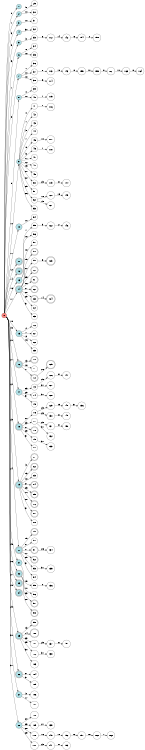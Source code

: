 digraph APTA {
__start0 [label="" shape="none"];

rankdir=LR;
size="8,5";

s0 [style="filled", color="black", fillcolor="#ff817b" shape="circle", label="0"];
s1 [style="filled", color="black", fillcolor="powderblue" shape="circle", label="1"];
s2 [style="filled", color="black", fillcolor="powderblue" shape="circle", label="2"];
s3 [style="filled", color="black", fillcolor="powderblue" shape="circle", label="3"];
s4 [style="filled", color="black", fillcolor="powderblue" shape="circle", label="4"];
s5 [style="filled", color="black", fillcolor="powderblue" shape="circle", label="5"];
s6 [style="filled", color="black", fillcolor="powderblue" shape="circle", label="6"];
s7 [style="filled", color="black", fillcolor="powderblue" shape="circle", label="7"];
s8 [style="filled", color="black", fillcolor="powderblue" shape="circle", label="8"];
s9 [style="filled", color="black", fillcolor="powderblue" shape="circle", label="9"];
s10 [style="filled", color="black", fillcolor="powderblue" shape="circle", label="10"];
s11 [style="rounded,filled", color="black", fillcolor="powderblue" shape="doublecircle", label="11"];
s12 [style="rounded,filled", color="black", fillcolor="powderblue" shape="doublecircle", label="12"];
s13 [style="filled", color="black", fillcolor="powderblue" shape="circle", label="13"];
s14 [style="rounded,filled", color="black", fillcolor="powderblue" shape="doublecircle", label="14"];
s15 [style="filled", color="black", fillcolor="powderblue" shape="circle", label="15"];
s16 [style="rounded,filled", color="black", fillcolor="powderblue" shape="doublecircle", label="16"];
s17 [style="filled", color="black", fillcolor="powderblue" shape="circle", label="17"];
s18 [style="rounded,filled", color="black", fillcolor="powderblue" shape="doublecircle", label="18"];
s19 [style="rounded,filled", color="black", fillcolor="powderblue" shape="doublecircle", label="19"];
s20 [style="rounded,filled", color="black", fillcolor="powderblue" shape="doublecircle", label="20"];
s21 [style="filled", color="black", fillcolor="powderblue" shape="circle", label="21"];
s22 [style="rounded,filled", color="black", fillcolor="powderblue" shape="doublecircle", label="22"];
s23 [style="rounded,filled", color="black", fillcolor="powderblue" shape="doublecircle", label="23"];
s24 [style="rounded,filled", color="black", fillcolor="powderblue" shape="doublecircle", label="24"];
s25 [style="rounded,filled", color="black", fillcolor="powderblue" shape="doublecircle", label="25"];
s26 [style="rounded,filled", color="black", fillcolor="powderblue" shape="doublecircle", label="26"];
s27 [style="filled", color="black", fillcolor="powderblue" shape="circle", label="27"];
s28 [style="filled", color="black", fillcolor="powderblue" shape="circle", label="28"];
s29 [style="filled", color="black", fillcolor="white" shape="circle", label="29"];
s30 [style="filled", color="black", fillcolor="white" shape="circle", label="30"];
s31 [style="filled", color="black", fillcolor="white" shape="circle", label="31"];
s32 [style="filled", color="black", fillcolor="white" shape="circle", label="32"];
s33 [style="filled", color="black", fillcolor="white" shape="circle", label="33"];
s34 [style="filled", color="black", fillcolor="white" shape="circle", label="34"];
s35 [style="filled", color="black", fillcolor="white" shape="circle", label="35"];
s36 [style="filled", color="black", fillcolor="white" shape="circle", label="36"];
s37 [style="filled", color="black", fillcolor="white" shape="circle", label="37"];
s38 [style="filled", color="black", fillcolor="white" shape="circle", label="38"];
s39 [style="filled", color="black", fillcolor="white" shape="circle", label="39"];
s40 [style="filled", color="black", fillcolor="white" shape="circle", label="40"];
s41 [style="filled", color="black", fillcolor="white" shape="circle", label="41"];
s42 [style="filled", color="black", fillcolor="white" shape="circle", label="42"];
s43 [style="filled", color="black", fillcolor="white" shape="circle", label="43"];
s44 [style="filled", color="black", fillcolor="white" shape="circle", label="44"];
s45 [style="filled", color="black", fillcolor="white" shape="circle", label="45"];
s46 [style="filled", color="black", fillcolor="white" shape="circle", label="46"];
s47 [style="filled", color="black", fillcolor="white" shape="circle", label="47"];
s48 [style="filled", color="black", fillcolor="white" shape="circle", label="48"];
s49 [style="filled", color="black", fillcolor="white" shape="circle", label="49"];
s50 [style="filled", color="black", fillcolor="white" shape="circle", label="50"];
s51 [style="filled", color="black", fillcolor="white" shape="circle", label="51"];
s52 [style="filled", color="black", fillcolor="white" shape="circle", label="52"];
s53 [style="filled", color="black", fillcolor="white" shape="circle", label="53"];
s54 [style="filled", color="black", fillcolor="white" shape="circle", label="54"];
s55 [style="filled", color="black", fillcolor="white" shape="circle", label="55"];
s56 [style="filled", color="black", fillcolor="white" shape="circle", label="56"];
s57 [style="filled", color="black", fillcolor="white" shape="circle", label="57"];
s58 [style="rounded,filled", color="black", fillcolor="white" shape="doublecircle", label="58"];
s59 [style="filled", color="black", fillcolor="white" shape="circle", label="59"];
s60 [style="rounded,filled", color="black", fillcolor="white" shape="doublecircle", label="60"];
s61 [style="rounded,filled", color="black", fillcolor="white" shape="doublecircle", label="61"];
s62 [style="rounded,filled", color="black", fillcolor="white" shape="doublecircle", label="62"];
s63 [style="rounded,filled", color="black", fillcolor="white" shape="doublecircle", label="63"];
s64 [style="filled", color="black", fillcolor="white" shape="circle", label="64"];
s65 [style="filled", color="black", fillcolor="white" shape="circle", label="65"];
s66 [style="filled", color="black", fillcolor="white" shape="circle", label="66"];
s67 [style="filled", color="black", fillcolor="white" shape="circle", label="67"];
s68 [style="filled", color="black", fillcolor="white" shape="circle", label="68"];
s69 [style="filled", color="black", fillcolor="white" shape="circle", label="69"];
s70 [style="rounded,filled", color="black", fillcolor="white" shape="doublecircle", label="70"];
s71 [style="filled", color="black", fillcolor="white" shape="circle", label="71"];
s72 [style="rounded,filled", color="black", fillcolor="white" shape="doublecircle", label="72"];
s73 [style="filled", color="black", fillcolor="white" shape="circle", label="73"];
s74 [style="filled", color="black", fillcolor="white" shape="circle", label="74"];
s75 [style="filled", color="black", fillcolor="white" shape="circle", label="75"];
s76 [style="filled", color="black", fillcolor="white" shape="circle", label="76"];
s77 [style="filled", color="black", fillcolor="white" shape="circle", label="77"];
s78 [style="rounded,filled", color="black", fillcolor="white" shape="doublecircle", label="78"];
s79 [style="filled", color="black", fillcolor="white" shape="circle", label="79"];
s80 [style="filled", color="black", fillcolor="white" shape="circle", label="80"];
s81 [style="rounded,filled", color="black", fillcolor="white" shape="doublecircle", label="81"];
s82 [style="rounded,filled", color="black", fillcolor="white" shape="doublecircle", label="82"];
s83 [style="filled", color="black", fillcolor="white" shape="circle", label="83"];
s84 [style="rounded,filled", color="black", fillcolor="white" shape="doublecircle", label="84"];
s85 [style="rounded,filled", color="black", fillcolor="white" shape="doublecircle", label="85"];
s86 [style="rounded,filled", color="black", fillcolor="white" shape="doublecircle", label="86"];
s87 [style="rounded,filled", color="black", fillcolor="white" shape="doublecircle", label="87"];
s88 [style="filled", color="black", fillcolor="white" shape="circle", label="88"];
s89 [style="rounded,filled", color="black", fillcolor="white" shape="doublecircle", label="89"];
s90 [style="filled", color="black", fillcolor="white" shape="circle", label="90"];
s91 [style="rounded,filled", color="black", fillcolor="white" shape="doublecircle", label="91"];
s92 [style="rounded,filled", color="black", fillcolor="white" shape="doublecircle", label="92"];
s93 [style="filled", color="black", fillcolor="white" shape="circle", label="93"];
s94 [style="filled", color="black", fillcolor="white" shape="circle", label="94"];
s95 [style="filled", color="black", fillcolor="white" shape="circle", label="95"];
s96 [style="filled", color="black", fillcolor="white" shape="circle", label="96"];
s97 [style="rounded,filled", color="black", fillcolor="white" shape="doublecircle", label="97"];
s98 [style="rounded,filled", color="black", fillcolor="white" shape="doublecircle", label="98"];
s99 [style="rounded,filled", color="black", fillcolor="white" shape="doublecircle", label="99"];
s100 [style="rounded,filled", color="black", fillcolor="white" shape="doublecircle", label="100"];
s101 [style="filled", color="black", fillcolor="white" shape="circle", label="101"];
s102 [style="filled", color="black", fillcolor="white" shape="circle", label="102"];
s103 [style="filled", color="black", fillcolor="white" shape="circle", label="103"];
s104 [style="filled", color="black", fillcolor="white" shape="circle", label="104"];
s105 [style="filled", color="black", fillcolor="white" shape="circle", label="105"];
s106 [style="filled", color="black", fillcolor="white" shape="circle", label="106"];
s107 [style="filled", color="black", fillcolor="white" shape="circle", label="107"];
s108 [style="filled", color="black", fillcolor="white" shape="circle", label="108"];
s109 [style="filled", color="black", fillcolor="white" shape="circle", label="109"];
s110 [style="filled", color="black", fillcolor="white" shape="circle", label="110"];
s111 [style="filled", color="black", fillcolor="white" shape="circle", label="111"];
s112 [style="filled", color="black", fillcolor="white" shape="circle", label="112"];
s113 [style="filled", color="black", fillcolor="white" shape="circle", label="113"];
s114 [style="filled", color="black", fillcolor="white" shape="circle", label="114"];
s115 [style="filled", color="black", fillcolor="white" shape="circle", label="115"];
s116 [style="filled", color="black", fillcolor="white" shape="circle", label="116"];
s117 [style="filled", color="black", fillcolor="white" shape="circle", label="117"];
s118 [style="filled", color="black", fillcolor="white" shape="circle", label="118"];
s119 [style="filled", color="black", fillcolor="white" shape="circle", label="119"];
s120 [style="filled", color="black", fillcolor="white" shape="circle", label="120"];
s121 [style="filled", color="black", fillcolor="white" shape="circle", label="121"];
s122 [style="filled", color="black", fillcolor="white" shape="circle", label="122"];
s123 [style="rounded,filled", color="black", fillcolor="white" shape="doublecircle", label="123"];
s124 [style="rounded,filled", color="black", fillcolor="white" shape="doublecircle", label="124"];
s125 [style="rounded,filled", color="black", fillcolor="white" shape="doublecircle", label="125"];
s126 [style="filled", color="black", fillcolor="white" shape="circle", label="126"];
s127 [style="filled", color="black", fillcolor="white" shape="circle", label="127"];
s128 [style="filled", color="black", fillcolor="white" shape="circle", label="128"];
s129 [style="filled", color="black", fillcolor="white" shape="circle", label="129"];
s130 [style="filled", color="black", fillcolor="white" shape="circle", label="130"];
s131 [style="filled", color="black", fillcolor="white" shape="circle", label="131"];
s132 [style="filled", color="black", fillcolor="white" shape="circle", label="132"];
s133 [style="filled", color="black", fillcolor="white" shape="circle", label="133"];
s134 [style="filled", color="black", fillcolor="white" shape="circle", label="134"];
s135 [style="filled", color="black", fillcolor="white" shape="circle", label="135"];
s136 [style="filled", color="black", fillcolor="white" shape="circle", label="136"];
s137 [style="filled", color="black", fillcolor="white" shape="circle", label="137"];
s138 [style="filled", color="black", fillcolor="white" shape="circle", label="138"];
s139 [style="filled", color="black", fillcolor="white" shape="circle", label="139"];
s140 [style="filled", color="black", fillcolor="white" shape="circle", label="140"];
s141 [style="filled", color="black", fillcolor="white" shape="circle", label="141"];
s142 [style="filled", color="black", fillcolor="white" shape="circle", label="142"];
s143 [style="filled", color="black", fillcolor="white" shape="circle", label="143"];
s144 [style="filled", color="black", fillcolor="white" shape="circle", label="144"];
s145 [style="filled", color="black", fillcolor="white" shape="circle", label="145"];
s146 [style="filled", color="black", fillcolor="white" shape="circle", label="146"];
s147 [style="filled", color="black", fillcolor="white" shape="circle", label="147"];
s148 [style="filled", color="black", fillcolor="white" shape="circle", label="148"];
s149 [style="filled", color="black", fillcolor="white" shape="circle", label="149"];
s150 [style="filled", color="black", fillcolor="white" shape="circle", label="150"];
s151 [style="filled", color="black", fillcolor="white" shape="circle", label="151"];
s152 [style="filled", color="black", fillcolor="white" shape="circle", label="152"];
s153 [style="filled", color="black", fillcolor="white" shape="circle", label="153"];
s154 [style="filled", color="black", fillcolor="white" shape="circle", label="154"];
s155 [style="filled", color="black", fillcolor="white" shape="circle", label="155"];
s156 [style="filled", color="black", fillcolor="white" shape="circle", label="156"];
s157 [style="filled", color="black", fillcolor="white" shape="circle", label="157"];
s158 [style="filled", color="black", fillcolor="white" shape="circle", label="158"];
s159 [style="filled", color="black", fillcolor="white" shape="circle", label="159"];
s160 [style="filled", color="black", fillcolor="white" shape="circle", label="160"];
s161 [style="filled", color="black", fillcolor="white" shape="circle", label="161"];
s162 [style="filled", color="black", fillcolor="white" shape="circle", label="162"];
s163 [style="filled", color="black", fillcolor="white" shape="circle", label="163"];
s164 [style="filled", color="black", fillcolor="white" shape="circle", label="164"];
s0 -> s1 [label="0"];
s0 -> s2 [label="1"];
s0 -> s3 [label="3"];
s0 -> s4 [label="5"];
s0 -> s5 [label="6"];
s0 -> s6 [label="7"];
s0 -> s7 [label="8"];
s0 -> s8 [label="9"];
s0 -> s9 [label="10"];
s0 -> s10 [label="11"];
s0 -> s11 [label="12"];
s0 -> s12 [label="14"];
s0 -> s13 [label="16"];
s0 -> s14 [label="17"];
s0 -> s15 [label="18"];
s0 -> s16 [label="19"];
s0 -> s17 [label="20"];
s0 -> s18 [label="21"];
s0 -> s19 [label="22"];
s0 -> s20 [label="23"];
s0 -> s21 [label="24"];
s0 -> s22 [label="25"];
s0 -> s23 [label="26"];
s0 -> s24 [label="27"];
s0 -> s25 [label="28"];
s0 -> s26 [label="29"];
s0 -> s27 [label="30"];
s0 -> s28 [label="31"];
s2 -> s29 [label="5"];
s2 -> s30 [label="10"];
s3 -> s31 [label="10"];
s4 -> s32 [label="30"];
s5 -> s33 [label="3"];
s6 -> s34 [label="8"];
s6 -> s35 [label="18"];
s7 -> s36 [label="1"];
s7 -> s37 [label="10"];
s7 -> s38 [label="18"];
s8 -> s39 [label="0"];
s8 -> s40 [label="10"];
s9 -> s41 [label="0"];
s9 -> s42 [label="1"];
s9 -> s43 [label="3"];
s9 -> s44 [label="7"];
s9 -> s45 [label="8"];
s9 -> s46 [label="9"];
s9 -> s47 [label="11"];
s9 -> s48 [label="12"];
s9 -> s49 [label="15"];
s9 -> s50 [label="20"];
s9 -> s51 [label="22"];
s9 -> s52 [label="25"];
s9 -> s53 [label="26"];
s10 -> s54 [label="10"];
s13 -> s55 [label="7"];
s13 -> s56 [label="18"];
s14 -> s57 [label="18"];
s14 -> s58 [label="19"];
s14 -> s59 [label="22"];
s14 -> s60 [label="25"];
s14 -> s61 [label="26"];
s14 -> s62 [label="27"];
s14 -> s63 [label="28"];
s14 -> s64 [label="29"];
s14 -> s65 [label="31"];
s15 -> s66 [label="2"];
s15 -> s67 [label="7"];
s15 -> s68 [label="8"];
s15 -> s69 [label="16"];
s16 -> s70 [label="13"];
s16 -> s71 [label="18"];
s16 -> s72 [label="27"];
s17 -> s73 [label="23"];
s17 -> s74 [label="29"];
s17 -> s75 [label="31"];
s18 -> s76 [label="20"];
s18 -> s77 [label="23"];
s18 -> s78 [label="27"];
s18 -> s79 [label="29"];
s18 -> s80 [label="31"];
s19 -> s81 [label="3"];
s19 -> s82 [label="13"];
s19 -> s83 [label="18"];
s19 -> s84 [label="21"];
s19 -> s85 [label="25"];
s19 -> s86 [label="26"];
s19 -> s87 [label="28"];
s19 -> s88 [label="31"];
s20 -> s89 [label="19"];
s20 -> s90 [label="21"];
s20 -> s91 [label="27"];
s20 -> s92 [label="28"];
s20 -> s93 [label="29"];
s20 -> s94 [label="31"];
s21 -> s95 [label="19"];
s22 -> s96 [label="10"];
s22 -> s97 [label="23"];
s22 -> s98 [label="28"];
s25 -> s99 [label="13"];
s25 -> s100 [label="14"];
s25 -> s101 [label="23"];
s25 -> s102 [label="29"];
s25 -> s103 [label="30"];
s26 -> s104 [label="21"];
s26 -> s105 [label="31"];
s27 -> s106 [label="3"];
s27 -> s107 [label="17"];
s28 -> s108 [label="20"];
s28 -> s109 [label="23"];
s28 -> s110 [label="28"];
s28 -> s111 [label="29"];
s33 -> s112 [label="6"];
s37 -> s113 [label="8"];
s38 -> s114 [label="6"];
s40 -> s115 [label="1"];
s41 -> s116 [label="1"];
s45 -> s117 [label="10"];
s46 -> s118 [label="1"];
s50 -> s119 [label="23"];
s52 -> s120 [label="18"];
s52 -> s121 [label="19"];
s55 -> s122 [label="3"];
s59 -> s123 [label="6"];
s63 -> s124 [label="14"];
s72 -> s125 [label="26"];
s73 -> s126 [label="29"];
s73 -> s127 [label="31"];
s74 -> s128 [label="31"];
s76 -> s129 [label="23"];
s76 -> s130 [label="29"];
s77 -> s131 [label="29"];
s77 -> s132 [label="31"];
s79 -> s133 [label="31"];
s91 -> s134 [label="26"];
s93 -> s135 [label="31"];
s95 -> s136 [label="0"];
s101 -> s137 [label="29"];
s102 -> s138 [label="31"];
s109 -> s139 [label="21"];
s110 -> s140 [label="16"];
s111 -> s141 [label="23"];
s112 -> s142 [label="14"];
s113 -> s143 [label="10"];
s119 -> s144 [label="31"];
s120 -> s145 [label="19"];
s122 -> s146 [label="2"];
s126 -> s147 [label="31"];
s129 -> s148 [label="29"];
s130 -> s149 [label="31"];
s131 -> s150 [label="31"];
s137 -> s151 [label="31"];
s140 -> s152 [label="18"];
s141 -> s153 [label="21"];
s142 -> s154 [label="6"];
s143 -> s155 [label="8"];
s148 -> s156 [label="31"];
s152 -> s157 [label="16"];
s154 -> s158 [label="2"];
s155 -> s159 [label="10"];
s157 -> s160 [label="18"];
s159 -> s161 [label="8"];
s160 -> s162 [label="7"];
s161 -> s163 [label="10"];
s163 -> s164 [label="8"];

}